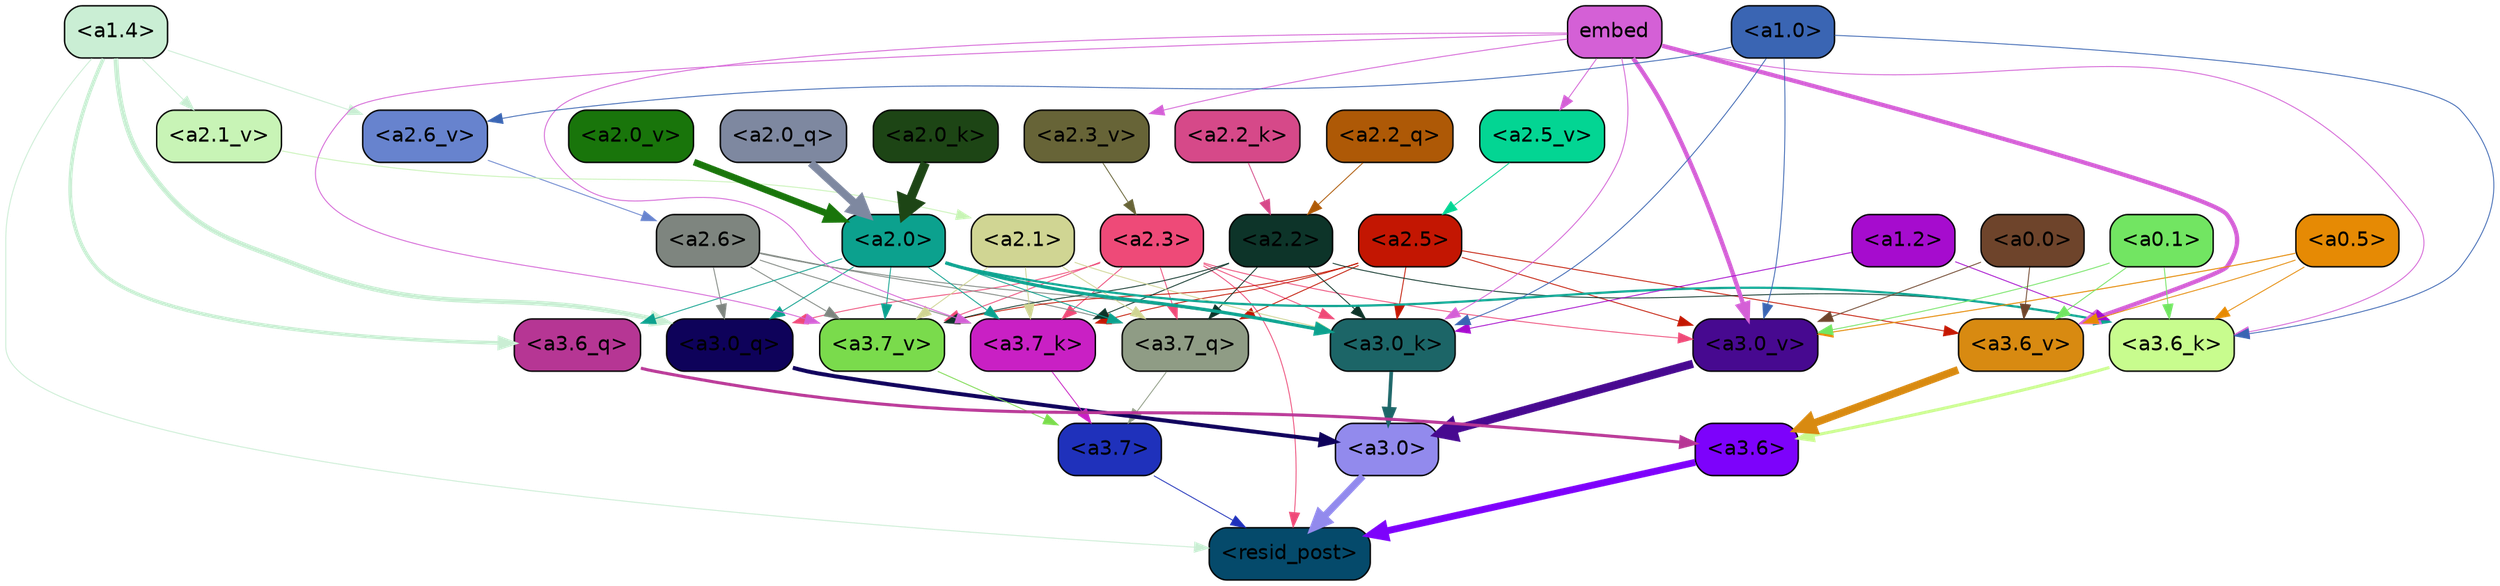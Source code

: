 strict digraph "" {
	graph [bgcolor=transparent,
		layout=dot,
		overlap=false,
		splines=true
	];
	"<a3.7>"	[color=black,
		fillcolor="#1f31bb",
		fontname=Helvetica,
		shape=box,
		style="filled, rounded"];
	"<resid_post>"	[color=black,
		fillcolor="#054a6b",
		fontname=Helvetica,
		shape=box,
		style="filled, rounded"];
	"<a3.7>" -> "<resid_post>"	[color="#1f31bb",
		penwidth=0.6];
	"<a3.6>"	[color=black,
		fillcolor="#7d02fb",
		fontname=Helvetica,
		shape=box,
		style="filled, rounded"];
	"<a3.6>" -> "<resid_post>"	[color="#7d02fb",
		penwidth=4.753257989883423];
	"<a3.0>"	[color=black,
		fillcolor="#928aed",
		fontname=Helvetica,
		shape=box,
		style="filled, rounded"];
	"<a3.0>" -> "<resid_post>"	[color="#928aed",
		penwidth=4.90053927898407];
	"<a2.3>"	[color=black,
		fillcolor="#ee4a78",
		fontname=Helvetica,
		shape=box,
		style="filled, rounded"];
	"<a2.3>" -> "<resid_post>"	[color="#ee4a78",
		penwidth=0.6];
	"<a3.7_q>"	[color=black,
		fillcolor="#8f9c85",
		fontname=Helvetica,
		shape=box,
		style="filled, rounded"];
	"<a2.3>" -> "<a3.7_q>"	[color="#ee4a78",
		penwidth=0.6];
	"<a3.0_q>"	[color=black,
		fillcolor="#0e025a",
		fontname=Helvetica,
		shape=box,
		style="filled, rounded"];
	"<a2.3>" -> "<a3.0_q>"	[color="#ee4a78",
		penwidth=0.6];
	"<a3.7_k>"	[color=black,
		fillcolor="#c920c4",
		fontname=Helvetica,
		shape=box,
		style="filled, rounded"];
	"<a2.3>" -> "<a3.7_k>"	[color="#ee4a78",
		penwidth=0.6];
	"<a3.0_k>"	[color=black,
		fillcolor="#1c6567",
		fontname=Helvetica,
		shape=box,
		style="filled, rounded"];
	"<a2.3>" -> "<a3.0_k>"	[color="#ee4a78",
		penwidth=0.6];
	"<a3.7_v>"	[color=black,
		fillcolor="#7adb4c",
		fontname=Helvetica,
		shape=box,
		style="filled, rounded"];
	"<a2.3>" -> "<a3.7_v>"	[color="#ee4a78",
		penwidth=0.6];
	"<a3.0_v>"	[color=black,
		fillcolor="#470990",
		fontname=Helvetica,
		shape=box,
		style="filled, rounded"];
	"<a2.3>" -> "<a3.0_v>"	[color="#ee4a78",
		penwidth=0.6];
	"<a1.4>"	[color=black,
		fillcolor="#caeed4",
		fontname=Helvetica,
		shape=box,
		style="filled, rounded"];
	"<a1.4>" -> "<resid_post>"	[color="#caeed4",
		penwidth=0.6];
	"<a3.6_q>"	[color=black,
		fillcolor="#b63694",
		fontname=Helvetica,
		shape=box,
		style="filled, rounded"];
	"<a1.4>" -> "<a3.6_q>"	[color="#caeed4",
		penwidth=2.5149343013763428];
	"<a1.4>" -> "<a3.0_q>"	[color="#caeed4",
		penwidth=3.2760138511657715];
	"<a2.6_v>"	[color=black,
		fillcolor="#6783ce",
		fontname=Helvetica,
		shape=box,
		style="filled, rounded"];
	"<a1.4>" -> "<a2.6_v>"	[color="#caeed4",
		penwidth=0.6];
	"<a2.1_v>"	[color=black,
		fillcolor="#c8f4b6",
		fontname=Helvetica,
		shape=box,
		style="filled, rounded"];
	"<a1.4>" -> "<a2.1_v>"	[color="#caeed4",
		penwidth=0.6];
	"<a3.7_q>" -> "<a3.7>"	[color="#8f9c85",
		penwidth=0.6];
	"<a3.6_q>" -> "<a3.6>"	[color="#b63694",
		penwidth=2.091020345687866];
	"<a3.0_q>" -> "<a3.0>"	[color="#0e025a",
		penwidth=2.7421876192092896];
	"<a3.7_k>" -> "<a3.7>"	[color="#c920c4",
		penwidth=0.6];
	"<a3.6_k>"	[color=black,
		fillcolor="#c8fc8e",
		fontname=Helvetica,
		shape=box,
		style="filled, rounded"];
	"<a3.6_k>" -> "<a3.6>"	[color="#c8fc8e",
		penwidth=2.048597991466522];
	"<a3.0_k>" -> "<a3.0>"	[color="#1c6567",
		penwidth=2.476402521133423];
	"<a3.7_v>" -> "<a3.7>"	[color="#7adb4c",
		penwidth=0.6];
	"<a3.6_v>"	[color=black,
		fillcolor="#d88a11",
		fontname=Helvetica,
		shape=box,
		style="filled, rounded"];
	"<a3.6_v>" -> "<a3.6>"	[color="#d88a11",
		penwidth=5.2550448179244995];
	"<a3.0_v>" -> "<a3.0>"	[color="#470990",
		penwidth=5.652270674705505];
	"<a2.6>"	[color=black,
		fillcolor="#7e857f",
		fontname=Helvetica,
		shape=box,
		style="filled, rounded"];
	"<a2.6>" -> "<a3.7_q>"	[color="#7e857f",
		penwidth=0.6];
	"<a2.6>" -> "<a3.0_q>"	[color="#7e857f",
		penwidth=0.6];
	"<a2.6>" -> "<a3.7_k>"	[color="#7e857f",
		penwidth=0.6];
	"<a2.6>" -> "<a3.0_k>"	[color="#7e857f",
		penwidth=0.6];
	"<a2.6>" -> "<a3.7_v>"	[color="#7e857f",
		penwidth=0.6];
	"<a2.5>"	[color=black,
		fillcolor="#c31602",
		fontname=Helvetica,
		shape=box,
		style="filled, rounded"];
	"<a2.5>" -> "<a3.7_q>"	[color="#c31602",
		penwidth=0.6];
	"<a2.5>" -> "<a3.7_k>"	[color="#c31602",
		penwidth=0.6];
	"<a2.5>" -> "<a3.0_k>"	[color="#c31602",
		penwidth=0.6];
	"<a2.5>" -> "<a3.7_v>"	[color="#c31602",
		penwidth=0.6];
	"<a2.5>" -> "<a3.6_v>"	[color="#c31602",
		penwidth=0.6];
	"<a2.5>" -> "<a3.0_v>"	[color="#c31602",
		penwidth=0.6];
	"<a2.2>"	[color=black,
		fillcolor="#0d3429",
		fontname=Helvetica,
		shape=box,
		style="filled, rounded"];
	"<a2.2>" -> "<a3.7_q>"	[color="#0d3429",
		penwidth=0.6];
	"<a2.2>" -> "<a3.7_k>"	[color="#0d3429",
		penwidth=0.6];
	"<a2.2>" -> "<a3.6_k>"	[color="#0d3429",
		penwidth=0.6];
	"<a2.2>" -> "<a3.0_k>"	[color="#0d3429",
		penwidth=0.6];
	"<a2.2>" -> "<a3.7_v>"	[color="#0d3429",
		penwidth=0.6];
	"<a2.1>"	[color=black,
		fillcolor="#d0d593",
		fontname=Helvetica,
		shape=box,
		style="filled, rounded"];
	"<a2.1>" -> "<a3.7_q>"	[color="#d0d593",
		penwidth=0.6];
	"<a2.1>" -> "<a3.7_k>"	[color="#d0d593",
		penwidth=0.6];
	"<a2.1>" -> "<a3.0_k>"	[color="#d0d593",
		penwidth=0.6];
	"<a2.1>" -> "<a3.7_v>"	[color="#d0d593",
		penwidth=0.6];
	"<a2.0>"	[color=black,
		fillcolor="#0ca18e",
		fontname=Helvetica,
		shape=box,
		style="filled, rounded"];
	"<a2.0>" -> "<a3.7_q>"	[color="#0ca18e",
		penwidth=0.6];
	"<a2.0>" -> "<a3.6_q>"	[color="#0ca18e",
		penwidth=0.6];
	"<a2.0>" -> "<a3.0_q>"	[color="#0ca18e",
		penwidth=0.6];
	"<a2.0>" -> "<a3.7_k>"	[color="#0ca18e",
		penwidth=0.6];
	"<a2.0>" -> "<a3.6_k>"	[color="#0ca18e",
		penwidth=1.5290023684501648];
	"<a2.0>" -> "<a3.0_k>"	[color="#0ca18e",
		penwidth=2.2635570764541626];
	"<a2.0>" -> "<a3.7_v>"	[color="#0ca18e",
		penwidth=0.6];
	embed	[color=black,
		fillcolor="#d460d6",
		fontname=Helvetica,
		shape=box,
		style="filled, rounded"];
	embed -> "<a3.7_k>"	[color="#d460d6",
		penwidth=0.6];
	embed -> "<a3.6_k>"	[color="#d460d6",
		penwidth=0.6];
	embed -> "<a3.0_k>"	[color="#d460d6",
		penwidth=0.6];
	embed -> "<a3.7_v>"	[color="#d460d6",
		penwidth=0.6];
	embed -> "<a3.6_v>"	[color="#d460d6",
		penwidth=2.9556376338005066];
	embed -> "<a3.0_v>"	[color="#d460d6",
		penwidth=2.972973108291626];
	"<a2.5_v>"	[color=black,
		fillcolor="#03d593",
		fontname=Helvetica,
		shape=box,
		style="filled, rounded"];
	embed -> "<a2.5_v>"	[color="#d460d6",
		penwidth=0.6];
	"<a2.3_v>"	[color=black,
		fillcolor="#676437",
		fontname=Helvetica,
		shape=box,
		style="filled, rounded"];
	embed -> "<a2.3_v>"	[color="#d460d6",
		penwidth=0.6];
	"<a1.2>"	[color=black,
		fillcolor="#a60cce",
		fontname=Helvetica,
		shape=box,
		style="filled, rounded"];
	"<a1.2>" -> "<a3.6_k>"	[color="#a60cce",
		penwidth=0.6];
	"<a1.2>" -> "<a3.0_k>"	[color="#a60cce",
		penwidth=0.6];
	"<a1.0>"	[color=black,
		fillcolor="#3a65b3",
		fontname=Helvetica,
		shape=box,
		style="filled, rounded"];
	"<a1.0>" -> "<a3.6_k>"	[color="#3a65b3",
		penwidth=0.6];
	"<a1.0>" -> "<a3.0_k>"	[color="#3a65b3",
		penwidth=0.6];
	"<a1.0>" -> "<a3.0_v>"	[color="#3a65b3",
		penwidth=0.6];
	"<a1.0>" -> "<a2.6_v>"	[color="#3a65b3",
		penwidth=0.6];
	"<a0.5>"	[color=black,
		fillcolor="#e68a04",
		fontname=Helvetica,
		shape=box,
		style="filled, rounded"];
	"<a0.5>" -> "<a3.6_k>"	[color="#e68a04",
		penwidth=0.6];
	"<a0.5>" -> "<a3.6_v>"	[color="#e68a04",
		penwidth=0.6];
	"<a0.5>" -> "<a3.0_v>"	[color="#e68a04",
		penwidth=0.6790935099124908];
	"<a0.1>"	[color=black,
		fillcolor="#72e562",
		fontname=Helvetica,
		shape=box,
		style="filled, rounded"];
	"<a0.1>" -> "<a3.6_k>"	[color="#72e562",
		penwidth=0.6];
	"<a0.1>" -> "<a3.6_v>"	[color="#72e562",
		penwidth=0.6];
	"<a0.1>" -> "<a3.0_v>"	[color="#72e562",
		penwidth=0.6];
	"<a0.0>"	[color=black,
		fillcolor="#6e442b",
		fontname=Helvetica,
		shape=box,
		style="filled, rounded"];
	"<a0.0>" -> "<a3.6_v>"	[color="#6e442b",
		penwidth=0.6];
	"<a0.0>" -> "<a3.0_v>"	[color="#6e442b",
		penwidth=0.6];
	"<a2.2_q>"	[color=black,
		fillcolor="#ae5906",
		fontname=Helvetica,
		shape=box,
		style="filled, rounded"];
	"<a2.2_q>" -> "<a2.2>"	[color="#ae5906",
		penwidth=0.6];
	"<a2.0_q>"	[color=black,
		fillcolor="#7e88a0",
		fontname=Helvetica,
		shape=box,
		style="filled, rounded"];
	"<a2.0_q>" -> "<a2.0>"	[color="#7e88a0",
		penwidth=5.557696580886841];
	"<a2.2_k>"	[color=black,
		fillcolor="#d64989",
		fontname=Helvetica,
		shape=box,
		style="filled, rounded"];
	"<a2.2_k>" -> "<a2.2>"	[color="#d64989",
		penwidth=0.6];
	"<a2.0_k>"	[color=black,
		fillcolor="#1d4515",
		fontname=Helvetica,
		shape=box,
		style="filled, rounded"];
	"<a2.0_k>" -> "<a2.0>"	[color="#1d4515",
		penwidth=6.320472955703735];
	"<a2.6_v>" -> "<a2.6>"	[color="#6783ce",
		penwidth=0.6];
	"<a2.5_v>" -> "<a2.5>"	[color="#03d593",
		penwidth=0.6];
	"<a2.3_v>" -> "<a2.3>"	[color="#676437",
		penwidth=0.6];
	"<a2.1_v>" -> "<a2.1>"	[color="#c8f4b6",
		penwidth=0.6];
	"<a2.0_v>"	[color=black,
		fillcolor="#19750b",
		fontname=Helvetica,
		shape=box,
		style="filled, rounded"];
	"<a2.0_v>" -> "<a2.0>"	[color="#19750b",
		penwidth=4.611755967140198];
}
